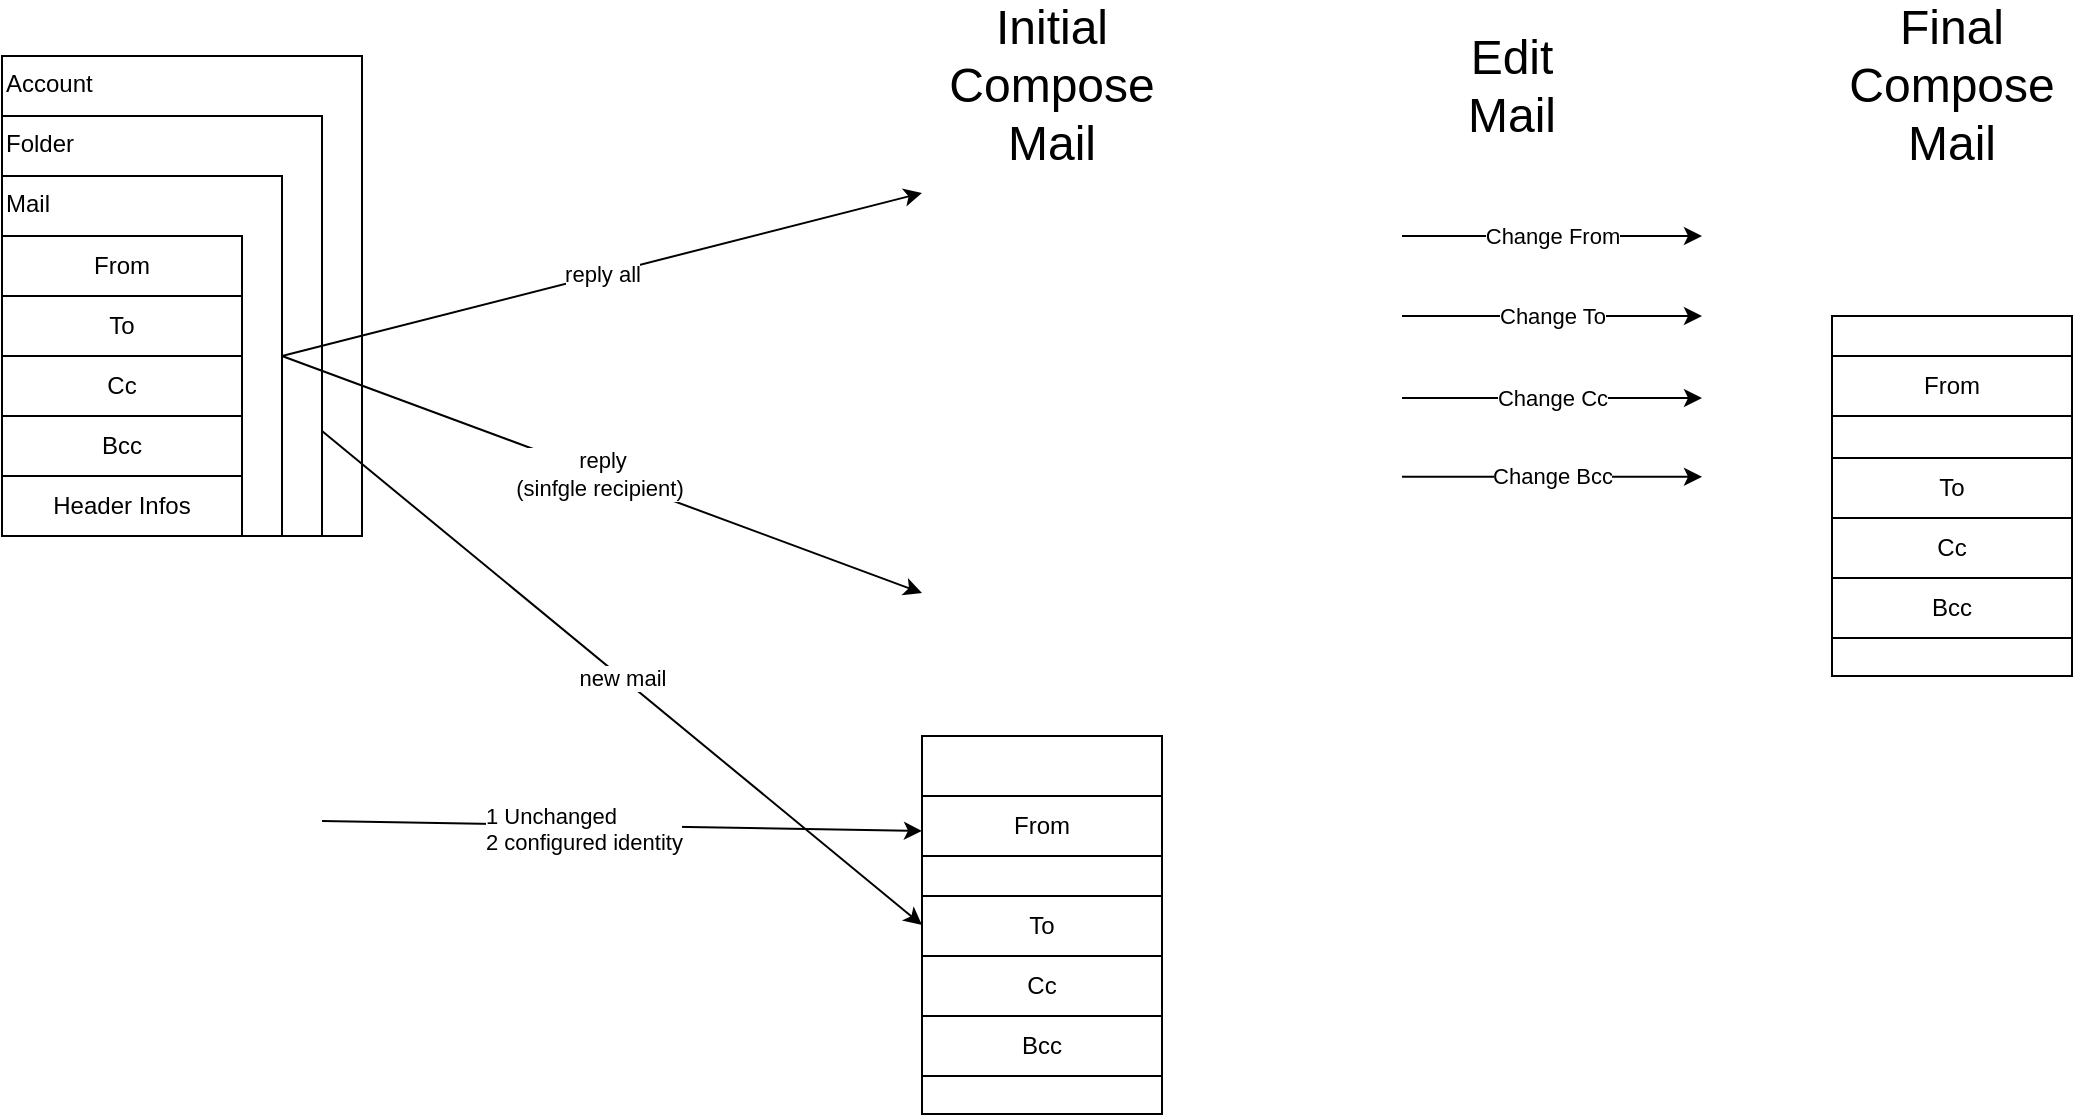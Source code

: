 <mxfile version="24.7.17" pages="2">
  <diagram name="Seite-1" id="TWlw46WBpx_OqOrm2mM5">
    <mxGraphModel dx="1114" dy="701" grid="1" gridSize="10" guides="1" tooltips="1" connect="1" arrows="1" fold="1" page="1" pageScale="1" pageWidth="827" pageHeight="1169" math="0" shadow="0">
      <root>
        <mxCell id="0" />
        <mxCell id="1" parent="0" />
        <mxCell id="ofYrZ5Fs4kSovqnf_Asc-7" value="Account" style="rounded=0;whiteSpace=wrap;html=1;align=left;verticalAlign=top;" parent="1" vertex="1">
          <mxGeometry x="60" y="30" width="180" height="240" as="geometry" />
        </mxCell>
        <mxCell id="ofYrZ5Fs4kSovqnf_Asc-6" value="Folder" style="rounded=0;whiteSpace=wrap;html=1;align=left;verticalAlign=top;" parent="1" vertex="1">
          <mxGeometry x="60" y="60" width="160" height="210" as="geometry" />
        </mxCell>
        <mxCell id="ofYrZ5Fs4kSovqnf_Asc-16" value="Mail" style="rounded=0;whiteSpace=wrap;html=1;align=left;verticalAlign=top;" parent="1" vertex="1">
          <mxGeometry x="60" y="90" width="140" height="180" as="geometry" />
        </mxCell>
        <mxCell id="ofYrZ5Fs4kSovqnf_Asc-1" value="From" style="rounded=0;whiteSpace=wrap;html=1;" parent="1" vertex="1">
          <mxGeometry x="60" y="120" width="120" height="30" as="geometry" />
        </mxCell>
        <mxCell id="ofYrZ5Fs4kSovqnf_Asc-2" value="To" style="rounded=0;whiteSpace=wrap;html=1;" parent="1" vertex="1">
          <mxGeometry x="60" y="150" width="120" height="30" as="geometry" />
        </mxCell>
        <mxCell id="ofYrZ5Fs4kSovqnf_Asc-3" value="Cc" style="rounded=0;whiteSpace=wrap;html=1;" parent="1" vertex="1">
          <mxGeometry x="60" y="180" width="120" height="30" as="geometry" />
        </mxCell>
        <mxCell id="ofYrZ5Fs4kSovqnf_Asc-4" value="Bcc" style="rounded=0;whiteSpace=wrap;html=1;" parent="1" vertex="1">
          <mxGeometry x="60" y="210" width="120" height="30" as="geometry" />
        </mxCell>
        <mxCell id="ofYrZ5Fs4kSovqnf_Asc-8" value="Header Infos" style="rounded=0;whiteSpace=wrap;html=1;" parent="1" vertex="1">
          <mxGeometry x="60" y="240" width="120" height="30" as="geometry" />
        </mxCell>
        <mxCell id="ofYrZ5Fs4kSovqnf_Asc-9" value="" style="rounded=0;whiteSpace=wrap;html=1;" parent="1" vertex="1">
          <mxGeometry x="520" y="370" width="120" height="189" as="geometry" />
        </mxCell>
        <mxCell id="ofYrZ5Fs4kSovqnf_Asc-11" value="new mail" style="endArrow=classic;html=1;rounded=0;entryX=0;entryY=0.5;entryDx=0;entryDy=0;exitX=1;exitY=0.75;exitDx=0;exitDy=0;" parent="1" source="ofYrZ5Fs4kSovqnf_Asc-6" target="ofYrZ5Fs4kSovqnf_Asc-9" edge="1">
          <mxGeometry width="50" height="50" relative="1" as="geometry">
            <mxPoint x="360" y="499" as="sourcePoint" />
            <mxPoint x="440" y="339" as="targetPoint" />
          </mxGeometry>
        </mxCell>
        <mxCell id="ofYrZ5Fs4kSovqnf_Asc-13" value="reply&lt;br&gt;(sinfgle recipient)&amp;nbsp;" style="endArrow=classic;html=1;rounded=0;entryX=0;entryY=0.5;entryDx=0;entryDy=0;exitX=1;exitY=0.5;exitDx=0;exitDy=0;" parent="1" source="ofYrZ5Fs4kSovqnf_Asc-16" edge="1">
          <mxGeometry width="50" height="50" relative="1" as="geometry">
            <mxPoint x="320" y="299" as="sourcePoint" />
            <mxPoint x="520" y="298.5" as="targetPoint" />
          </mxGeometry>
        </mxCell>
        <mxCell id="ofYrZ5Fs4kSovqnf_Asc-15" value="reply all" style="endArrow=classic;html=1;rounded=0;entryX=0;entryY=0.5;entryDx=0;entryDy=0;exitX=1;exitY=0.5;exitDx=0;exitDy=0;" parent="1" source="ofYrZ5Fs4kSovqnf_Asc-16" edge="1">
          <mxGeometry width="50" height="50" relative="1" as="geometry">
            <mxPoint x="320" y="99" as="sourcePoint" />
            <mxPoint x="520" y="98.5" as="targetPoint" />
          </mxGeometry>
        </mxCell>
        <mxCell id="ofYrZ5Fs4kSovqnf_Asc-17" value="To" style="rounded=0;whiteSpace=wrap;html=1;" parent="1" vertex="1">
          <mxGeometry x="520" y="450" width="120" height="30" as="geometry" />
        </mxCell>
        <mxCell id="ofYrZ5Fs4kSovqnf_Asc-18" value="1 Unchanged&lt;br&gt;&lt;div style=&quot;&quot;&gt;2 configured identity&lt;/div&gt;&lt;div style=&quot;&quot;&gt;&lt;br&gt;&lt;/div&gt;" style="endArrow=classic;html=1;rounded=0;entryX=0;entryY=0.5;entryDx=0;entryDy=0;align=left;" parent="1" edge="1">
          <mxGeometry x="-0.466" y="-9" width="50" height="50" relative="1" as="geometry">
            <mxPoint x="220" y="412.5" as="sourcePoint" />
            <mxPoint x="520" y="417.5" as="targetPoint" />
            <mxPoint as="offset" />
          </mxGeometry>
        </mxCell>
        <mxCell id="ofYrZ5Fs4kSovqnf_Asc-19" value="Initial&lt;br&gt;Compose Mail" style="text;html=1;strokeColor=none;fillColor=none;align=center;verticalAlign=middle;whiteSpace=wrap;rounded=0;fontSize=24;" parent="1" vertex="1">
          <mxGeometry x="530" y="10" width="110" height="70" as="geometry" />
        </mxCell>
        <mxCell id="ofYrZ5Fs4kSovqnf_Asc-20" value="Edit&lt;br&gt;Mail" style="text;html=1;strokeColor=none;fillColor=none;align=center;verticalAlign=middle;whiteSpace=wrap;rounded=0;fontSize=24;" parent="1" vertex="1">
          <mxGeometry x="760" y="10" width="110" height="70" as="geometry" />
        </mxCell>
        <mxCell id="ofYrZ5Fs4kSovqnf_Asc-21" value="Final&lt;br&gt;Compose Mail" style="text;html=1;strokeColor=none;fillColor=none;align=center;verticalAlign=middle;whiteSpace=wrap;rounded=0;fontSize=24;" parent="1" vertex="1">
          <mxGeometry x="980" y="10" width="110" height="70" as="geometry" />
        </mxCell>
        <mxCell id="ofYrZ5Fs4kSovqnf_Asc-22" value="Change To" style="endArrow=classic;html=1;rounded=0;" parent="1" edge="1">
          <mxGeometry width="50" height="50" relative="1" as="geometry">
            <mxPoint x="760" y="160" as="sourcePoint" />
            <mxPoint x="910" y="160" as="targetPoint" />
          </mxGeometry>
        </mxCell>
        <mxCell id="ofYrZ5Fs4kSovqnf_Asc-23" value="Change Cc" style="endArrow=classic;html=1;rounded=0;" parent="1" edge="1">
          <mxGeometry width="50" height="50" relative="1" as="geometry">
            <mxPoint x="760" y="201" as="sourcePoint" />
            <mxPoint x="910" y="201" as="targetPoint" />
          </mxGeometry>
        </mxCell>
        <mxCell id="ofYrZ5Fs4kSovqnf_Asc-24" value="Change Bcc" style="endArrow=classic;html=1;rounded=0;" parent="1" edge="1">
          <mxGeometry width="50" height="50" relative="1" as="geometry">
            <mxPoint x="760" y="240.41" as="sourcePoint" />
            <mxPoint x="910" y="240.41" as="targetPoint" />
          </mxGeometry>
        </mxCell>
        <mxCell id="ofYrZ5Fs4kSovqnf_Asc-25" value="" style="rounded=0;whiteSpace=wrap;html=1;" parent="1" vertex="1">
          <mxGeometry x="975" y="160" width="120" height="180" as="geometry" />
        </mxCell>
        <mxCell id="ofYrZ5Fs4kSovqnf_Asc-26" value="To" style="rounded=0;whiteSpace=wrap;html=1;" parent="1" vertex="1">
          <mxGeometry x="975" y="231" width="120" height="30" as="geometry" />
        </mxCell>
        <mxCell id="ofYrZ5Fs4kSovqnf_Asc-27" value="Cc" style="rounded=0;whiteSpace=wrap;html=1;" parent="1" vertex="1">
          <mxGeometry x="520" y="480" width="120" height="30" as="geometry" />
        </mxCell>
        <mxCell id="ofYrZ5Fs4kSovqnf_Asc-28" value="Bcc" style="rounded=0;whiteSpace=wrap;html=1;" parent="1" vertex="1">
          <mxGeometry x="520" y="510" width="120" height="30" as="geometry" />
        </mxCell>
        <mxCell id="ofYrZ5Fs4kSovqnf_Asc-29" value="Cc" style="rounded=0;whiteSpace=wrap;html=1;" parent="1" vertex="1">
          <mxGeometry x="975" y="261" width="120" height="30" as="geometry" />
        </mxCell>
        <mxCell id="ofYrZ5Fs4kSovqnf_Asc-30" value="Bcc" style="rounded=0;whiteSpace=wrap;html=1;" parent="1" vertex="1">
          <mxGeometry x="975" y="291" width="120" height="30" as="geometry" />
        </mxCell>
        <mxCell id="ofYrZ5Fs4kSovqnf_Asc-33" value="From" style="rounded=0;whiteSpace=wrap;html=1;" parent="1" vertex="1">
          <mxGeometry x="520" y="400" width="120" height="30" as="geometry" />
        </mxCell>
        <mxCell id="ofYrZ5Fs4kSovqnf_Asc-34" value="From" style="rounded=0;whiteSpace=wrap;html=1;" parent="1" vertex="1">
          <mxGeometry x="975" y="180" width="120" height="30" as="geometry" />
        </mxCell>
        <mxCell id="rctedKlTucAQ27yKR5pu-1" value="Change From" style="endArrow=classic;html=1;rounded=0;" edge="1" parent="1">
          <mxGeometry width="50" height="50" relative="1" as="geometry">
            <mxPoint x="760" y="120" as="sourcePoint" />
            <mxPoint x="910" y="120" as="targetPoint" />
          </mxGeometry>
        </mxCell>
      </root>
    </mxGraphModel>
  </diagram>
  <diagram id="dCO_NJq7pbXLf-h05g3x" name="Seite-2">
    <mxGraphModel dx="1114" dy="701" grid="1" gridSize="10" guides="1" tooltips="1" connect="1" arrows="1" fold="1" page="1" pageScale="1" pageWidth="827" pageHeight="1169" math="0" shadow="0">
      <root>
        <mxCell id="0" />
        <mxCell id="1" parent="0" />
        <mxCell id="MnN1jMmCk5FKW969nDbl-4" value="" style="edgeStyle=orthogonalEdgeStyle;rounded=0;orthogonalLoop=1;jettySize=auto;html=1;" parent="1" source="MnN1jMmCk5FKW969nDbl-38" target="MnN1jMmCk5FKW969nDbl-2" edge="1">
          <mxGeometry relative="1" as="geometry">
            <mxPoint x="80" y="30" as="sourcePoint" />
          </mxGeometry>
        </mxCell>
        <mxCell id="MnN1jMmCk5FKW969nDbl-6" value="Yes" style="edgeStyle=orthogonalEdgeStyle;rounded=0;orthogonalLoop=1;jettySize=auto;html=1;entryX=0.5;entryY=0;entryDx=0;entryDy=0;entryPerimeter=0;" parent="1" source="MnN1jMmCk5FKW969nDbl-2" target="MnN1jMmCk5FKW969nDbl-14" edge="1">
          <mxGeometry relative="1" as="geometry">
            <mxPoint x="80" y="280" as="targetPoint" />
          </mxGeometry>
        </mxCell>
        <mxCell id="MnN1jMmCk5FKW969nDbl-8" value="No" style="edgeStyle=orthogonalEdgeStyle;rounded=0;orthogonalLoop=1;jettySize=auto;html=1;entryX=0.5;entryY=0;entryDx=0;entryDy=0;" parent="1" source="MnN1jMmCk5FKW969nDbl-2" target="MnN1jMmCk5FKW969nDbl-32" edge="1">
          <mxGeometry x="-0.942" relative="1" as="geometry">
            <mxPoint x="720" y="603.333" as="targetPoint" />
            <mxPoint as="offset" />
          </mxGeometry>
        </mxCell>
        <mxCell id="MnN1jMmCk5FKW969nDbl-2" value="config&lt;br style=&quot;font-size: 11px;&quot;&gt;present for&lt;br style=&quot;font-size: 11px;&quot;&gt;account?" style="whiteSpace=wrap;html=1;fontSize=11;strokeWidth=2;shape=mxgraph.flowchart.decision;" parent="1" vertex="1">
          <mxGeometry x="40" y="120" width="80" height="80" as="geometry" />
        </mxCell>
        <mxCell id="MnN1jMmCk5FKW969nDbl-17" value="Yes" style="edgeStyle=orthogonalEdgeStyle;rounded=0;orthogonalLoop=1;jettySize=auto;html=1;entryX=0.5;entryY=0;entryDx=0;entryDy=0;" parent="1" source="MnN1jMmCk5FKW969nDbl-14" target="MnN1jMmCk5FKW969nDbl-18" edge="1">
          <mxGeometry relative="1" as="geometry">
            <mxPoint x="80" y="410" as="targetPoint" />
          </mxGeometry>
        </mxCell>
        <mxCell id="MnN1jMmCk5FKW969nDbl-20" value="No" style="edgeStyle=orthogonalEdgeStyle;rounded=0;orthogonalLoop=1;jettySize=auto;html=1;entryX=0;entryY=0.5;entryDx=0;entryDy=0;" parent="1" source="MnN1jMmCk5FKW969nDbl-14" target="MnN1jMmCk5FKW969nDbl-21" edge="1">
          <mxGeometry relative="1" as="geometry">
            <mxPoint x="180" y="320" as="targetPoint" />
          </mxGeometry>
        </mxCell>
        <mxCell id="MnN1jMmCk5FKW969nDbl-14" value="detectable&lt;br style=&quot;font-size: 5px;&quot;&gt;identity found in&amp;nbsp;&lt;br style=&quot;font-size: 5px;&quot;&gt;orig. recipients&amp;nbsp;&lt;span style=&quot;background-color: initial; font-size: 5px;&quot;&gt;&lt;b&gt;and&lt;/b&gt;&lt;/span&gt;&lt;div style=&quot;font-size: 5px;&quot;&gt;replyFromRecipient&lt;br style=&quot;font-size: 5px;&quot;&gt;set for account&lt;br style=&quot;font-size: 5px;&quot;&gt;&lt;b&gt;and&lt;/b&gt;&amp;nbsp;is new&lt;br style=&quot;font-size: 5px;&quot;&gt;compose&lt;br style=&quot;font-size: 5px;&quot;&gt;window&lt;/div&gt;" style="whiteSpace=wrap;html=1;fontSize=5;strokeWidth=2;shape=mxgraph.flowchart.decision;" parent="1" vertex="1">
          <mxGeometry x="40" y="280" width="80" height="80" as="geometry" />
        </mxCell>
        <mxCell id="MnN1jMmCk5FKW969nDbl-41" value="" style="edgeStyle=orthogonalEdgeStyle;rounded=0;orthogonalLoop=1;jettySize=auto;html=1;entryX=0.5;entryY=0;entryDx=0;entryDy=0;entryPerimeter=0;exitX=0.5;exitY=1;exitDx=0;exitDy=0;" parent="1" source="MnN1jMmCk5FKW969nDbl-18" target="MnN1jMmCk5FKW969nDbl-39" edge="1">
          <mxGeometry relative="1" as="geometry">
            <mxPoint x="80" y="550" as="targetPoint" />
          </mxGeometry>
        </mxCell>
        <mxCell id="MnN1jMmCk5FKW969nDbl-18" value="Use detected identity from original recipients as sender-identity" style="rounded=1;whiteSpace=wrap;html=1;absoluteArcSize=1;arcSize=14;strokeWidth=2;" parent="1" vertex="1">
          <mxGeometry x="20" y="420" width="120" height="60" as="geometry" />
        </mxCell>
        <mxCell id="MnN1jMmCk5FKW969nDbl-27" value="Yes" style="edgeStyle=orthogonalEdgeStyle;rounded=0;orthogonalLoop=1;jettySize=auto;html=1;" parent="1" source="MnN1jMmCk5FKW969nDbl-19" target="MnN1jMmCk5FKW969nDbl-26" edge="1">
          <mxGeometry relative="1" as="geometry" />
        </mxCell>
        <mxCell id="MnN1jMmCk5FKW969nDbl-31" value="No" style="edgeStyle=orthogonalEdgeStyle;rounded=0;orthogonalLoop=1;jettySize=auto;html=1;" parent="1" source="MnN1jMmCk5FKW969nDbl-19" target="MnN1jMmCk5FKW969nDbl-29" edge="1">
          <mxGeometry relative="1" as="geometry" />
        </mxCell>
        <mxCell id="MnN1jMmCk5FKW969nDbl-19" value="&amp;nbsp;alias of detectable&lt;br&gt;identity found in&amp;nbsp;&lt;br&gt;recipients?" style="whiteSpace=wrap;html=1;fontSize=7;strokeWidth=2;shape=mxgraph.flowchart.decision;" parent="1" vertex="1">
          <mxGeometry x="359" y="280" width="80" height="80" as="geometry" />
        </mxCell>
        <mxCell id="MnN1jMmCk5FKW969nDbl-24" value="Yes" style="edgeStyle=orthogonalEdgeStyle;rounded=0;orthogonalLoop=1;jettySize=auto;html=1;" parent="1" source="MnN1jMmCk5FKW969nDbl-21" target="MnN1jMmCk5FKW969nDbl-23" edge="1">
          <mxGeometry relative="1" as="geometry" />
        </mxCell>
        <mxCell id="MnN1jMmCk5FKW969nDbl-25" value="No" style="edgeStyle=orthogonalEdgeStyle;rounded=0;orthogonalLoop=1;jettySize=auto;html=1;" parent="1" source="MnN1jMmCk5FKW969nDbl-21" target="MnN1jMmCk5FKW969nDbl-19" edge="1">
          <mxGeometry relative="1" as="geometry" />
        </mxCell>
        <mxCell id="MnN1jMmCk5FKW969nDbl-21" value="Explicit sender-Identity defined for account?" style="whiteSpace=wrap;html=1;fontSize=8;strokeWidth=2;shape=mxgraph.flowchart.decision;" parent="1" vertex="1">
          <mxGeometry x="200" y="280" width="80" height="80" as="geometry" />
        </mxCell>
        <mxCell id="MnN1jMmCk5FKW969nDbl-43" value="" style="edgeStyle=orthogonalEdgeStyle;rounded=0;orthogonalLoop=1;jettySize=auto;html=1;entryX=0.5;entryY=0;entryDx=0;entryDy=0;entryPerimeter=0;exitX=0.5;exitY=1;exitDx=0;exitDy=0;" parent="1" source="MnN1jMmCk5FKW969nDbl-23" target="MnN1jMmCk5FKW969nDbl-39" edge="1">
          <mxGeometry relative="1" as="geometry">
            <mxPoint x="220" y="590" as="targetPoint" />
          </mxGeometry>
        </mxCell>
        <mxCell id="MnN1jMmCk5FKW969nDbl-23" value="Use explicit sender-identity for account" style="whiteSpace=wrap;html=1;rounded=1;absoluteArcSize=1;arcSize=14;strokeWidth=2;" parent="1" vertex="1">
          <mxGeometry x="180" y="420" width="120" height="60" as="geometry" />
        </mxCell>
        <mxCell id="MnN1jMmCk5FKW969nDbl-47" value="" style="edgeStyle=orthogonalEdgeStyle;rounded=0;orthogonalLoop=1;jettySize=auto;html=1;entryX=0.5;entryY=0;entryDx=0;entryDy=0;entryPerimeter=0;exitX=0.5;exitY=1;exitDx=0;exitDy=0;" parent="1" source="MnN1jMmCk5FKW969nDbl-26" target="MnN1jMmCk5FKW969nDbl-39" edge="1">
          <mxGeometry relative="1" as="geometry">
            <mxPoint x="374" y="560" as="targetPoint" />
          </mxGeometry>
        </mxCell>
        <mxCell id="MnN1jMmCk5FKW969nDbl-26" value="Use detected identitiy &quot;by aliases&quot; as sender-identity" style="whiteSpace=wrap;html=1;fontSize=12;rounded=1;absoluteArcSize=1;arcSize=14;strokeWidth=2;" parent="1" vertex="1">
          <mxGeometry x="339" y="420" width="120" height="60" as="geometry" />
        </mxCell>
        <mxCell id="MnN1jMmCk5FKW969nDbl-28" value="Yes" style="edgeStyle=orthogonalEdgeStyle;rounded=0;orthogonalLoop=1;jettySize=auto;html=1;entryX=0.5;entryY=0;entryDx=0;entryDy=0;" parent="1" source="MnN1jMmCk5FKW969nDbl-29" target="MnN1jMmCk5FKW969nDbl-30" edge="1">
          <mxGeometry relative="1" as="geometry">
            <mxPoint x="540" y="410" as="targetPoint" />
          </mxGeometry>
        </mxCell>
        <mxCell id="MnN1jMmCk5FKW969nDbl-33" value="No" style="edgeStyle=orthogonalEdgeStyle;rounded=0;orthogonalLoop=1;jettySize=auto;html=1;entryX=0.5;entryY=0;entryDx=0;entryDy=0;" parent="1" source="MnN1jMmCk5FKW969nDbl-29" target="MnN1jMmCk5FKW969nDbl-32" edge="1">
          <mxGeometry x="-0.809" relative="1" as="geometry">
            <mxPoint as="offset" />
          </mxGeometry>
        </mxCell>
        <mxCell id="MnN1jMmCk5FKW969nDbl-29" value="detectable&lt;br&gt;identity found in&amp;nbsp;&lt;br&gt;orig. recipients &lt;b&gt;and&lt;/b&gt;&lt;div&gt;replyFromRecipient&lt;br style=&quot;font-size: 5px;&quot;&gt;set for account&lt;br style=&quot;font-size: 5px;&quot;&gt;(not new window)&lt;/div&gt;" style="whiteSpace=wrap;html=1;fontSize=5;strokeWidth=2;shape=mxgraph.flowchart.decision;" parent="1" vertex="1">
          <mxGeometry x="520" y="280" width="80" height="80" as="geometry" />
        </mxCell>
        <mxCell id="MnN1jMmCk5FKW969nDbl-49" value="" style="edgeStyle=orthogonalEdgeStyle;rounded=0;orthogonalLoop=1;jettySize=auto;html=1;entryX=0.5;entryY=0;entryDx=0;entryDy=0;entryPerimeter=0;exitX=0.5;exitY=1;exitDx=0;exitDy=0;" parent="1" source="MnN1jMmCk5FKW969nDbl-30" target="MnN1jMmCk5FKW969nDbl-39" edge="1">
          <mxGeometry relative="1" as="geometry">
            <mxPoint x="540" y="560" as="targetPoint" />
          </mxGeometry>
        </mxCell>
        <mxCell id="MnN1jMmCk5FKW969nDbl-30" value="Use detected identity from original recipients as sender-identity" style="rounded=1;whiteSpace=wrap;html=1;absoluteArcSize=1;arcSize=14;strokeWidth=2;" parent="1" vertex="1">
          <mxGeometry x="500" y="420" width="120" height="60" as="geometry" />
        </mxCell>
        <mxCell id="MnN1jMmCk5FKW969nDbl-51" value="" style="edgeStyle=orthogonalEdgeStyle;rounded=0;orthogonalLoop=1;jettySize=auto;html=1;entryX=0.5;entryY=0;entryDx=0;entryDy=0;entryPerimeter=0;exitX=0.5;exitY=1;exitDx=0;exitDy=0;" parent="1" source="MnN1jMmCk5FKW969nDbl-32" target="MnN1jMmCk5FKW969nDbl-39" edge="1">
          <mxGeometry relative="1" as="geometry">
            <mxPoint x="720" y="560" as="targetPoint" />
          </mxGeometry>
        </mxCell>
        <mxCell id="MnN1jMmCk5FKW969nDbl-32" value="Use default sender-identity&lt;br&gt;(as chosen by Thunderbird)" style="whiteSpace=wrap;html=1;fontSize=12;rounded=1;absoluteArcSize=1;arcSize=14;strokeWidth=2;" parent="1" vertex="1">
          <mxGeometry x="660" y="420" width="120" height="60" as="geometry" />
        </mxCell>
        <mxCell id="MnN1jMmCk5FKW969nDbl-53" value="Yes" style="edgeStyle=orthogonalEdgeStyle;rounded=0;orthogonalLoop=1;jettySize=auto;html=1;" parent="1" source="MnN1jMmCk5FKW969nDbl-39" target="MnN1jMmCk5FKW969nDbl-52" edge="1">
          <mxGeometry relative="1" as="geometry" />
        </mxCell>
        <mxCell id="MnN1jMmCk5FKW969nDbl-55" value="No" style="edgeStyle=orthogonalEdgeStyle;rounded=0;orthogonalLoop=1;jettySize=auto;html=1;" parent="1" source="MnN1jMmCk5FKW969nDbl-39" target="MnN1jMmCk5FKW969nDbl-54" edge="1">
          <mxGeometry x="-0.775" relative="1" as="geometry">
            <mxPoint as="offset" />
          </mxGeometry>
        </mxCell>
        <mxCell id="MnN1jMmCk5FKW969nDbl-39" value="keepRecipientAddress&lt;br&gt;set for chosen identity?" style="strokeWidth=2;html=1;shape=mxgraph.flowchart.decision;whiteSpace=wrap;fontSize=7;" parent="1" vertex="1">
          <mxGeometry x="30" y="590" width="100" height="100" as="geometry" />
        </mxCell>
        <mxCell id="MnN1jMmCk5FKW969nDbl-57" value="" style="edgeStyle=orthogonalEdgeStyle;rounded=0;orthogonalLoop=1;jettySize=auto;html=1;exitX=0.5;exitY=1;exitDx=0;exitDy=0;" parent="1" source="MnN1jMmCk5FKW969nDbl-52" target="MnN1jMmCk5FKW969nDbl-54" edge="1">
          <mxGeometry relative="1" as="geometry">
            <mxPoint x="260" y="771.0" as="targetPoint" />
          </mxGeometry>
        </mxCell>
        <mxCell id="MnN1jMmCk5FKW969nDbl-52" value="use first orig. recepient address as &quot;from&quot;-entry" style="whiteSpace=wrap;html=1;fontSize=7;strokeWidth=2;rounded=1;absoluteArcSize=1;arcSize=14;" parent="1" vertex="1">
          <mxGeometry x="180" y="610" width="120" height="60" as="geometry" />
        </mxCell>
        <mxCell id="MnN1jMmCk5FKW969nDbl-59" value="Yes" style="edgeStyle=orthogonalEdgeStyle;rounded=0;orthogonalLoop=1;jettySize=auto;html=1;entryX=0;entryY=0.5;entryDx=0;entryDy=0;entryPerimeter=0;" parent="1" source="MnN1jMmCk5FKW969nDbl-54" target="MnN1jMmCk5FKW969nDbl-60" edge="1">
          <mxGeometry relative="1" as="geometry">
            <mxPoint x="186" y="910.0" as="targetPoint" />
          </mxGeometry>
        </mxCell>
        <mxCell id="MnN1jMmCk5FKW969nDbl-70" value="No" style="edgeStyle=orthogonalEdgeStyle;rounded=0;orthogonalLoop=1;jettySize=auto;html=1;" parent="1" source="MnN1jMmCk5FKW969nDbl-54" target="MnN1jMmCk5FKW969nDbl-69" edge="1">
          <mxGeometry x="-0.704" relative="1" as="geometry">
            <mxPoint as="offset" />
          </mxGeometry>
        </mxCell>
        <mxCell id="MnN1jMmCk5FKW969nDbl-54" value="removeSenderFromRecipients&lt;br style=&quot;font-size: 6px;&quot;&gt;set for chosen identity?" style="strokeWidth=2;html=1;shape=mxgraph.flowchart.decision;whiteSpace=wrap;fontSize=6;" parent="1" vertex="1">
          <mxGeometry x="30" y="790" width="100" height="100" as="geometry" />
        </mxCell>
        <mxCell id="MnN1jMmCk5FKW969nDbl-63" value="Yes" style="edgeStyle=orthogonalEdgeStyle;rounded=0;orthogonalLoop=1;jettySize=auto;html=1;" parent="1" source="MnN1jMmCk5FKW969nDbl-60" target="MnN1jMmCk5FKW969nDbl-62" edge="1">
          <mxGeometry relative="1" as="geometry" />
        </mxCell>
        <mxCell id="MnN1jMmCk5FKW969nDbl-65" value="No" style="edgeStyle=orthogonalEdgeStyle;rounded=0;orthogonalLoop=1;jettySize=auto;html=1;" parent="1" source="MnN1jMmCk5FKW969nDbl-60" target="MnN1jMmCk5FKW969nDbl-64" edge="1">
          <mxGeometry relative="1" as="geometry" />
        </mxCell>
        <mxCell id="MnN1jMmCk5FKW969nDbl-60" value="chosen&lt;br&gt;identity in&amp;nbsp;&lt;br&gt;&quot;to&quot;" style="strokeWidth=2;html=1;shape=mxgraph.flowchart.decision;whiteSpace=wrap;" parent="1" vertex="1">
          <mxGeometry x="190" y="790" width="100" height="100" as="geometry" />
        </mxCell>
        <mxCell id="Dn0Mg6g5TV3J3-UXettb-2" value="" style="edgeStyle=orthogonalEdgeStyle;rounded=0;orthogonalLoop=1;jettySize=auto;html=1;entryX=0.5;entryY=0;entryDx=0;entryDy=0;" edge="1" parent="1" source="MnN1jMmCk5FKW969nDbl-62" target="MnN1jMmCk5FKW969nDbl-69">
          <mxGeometry relative="1" as="geometry">
            <mxPoint x="96" y="960" as="targetPoint" />
          </mxGeometry>
        </mxCell>
        <mxCell id="MnN1jMmCk5FKW969nDbl-62" value="Remove chosen sender-identity from &quot;to&quot;-entries" style="whiteSpace=wrap;html=1;strokeWidth=2;rounded=1;absoluteArcSize=1;arcSize=14;" parent="1" vertex="1">
          <mxGeometry x="180" y="950" width="120" height="60" as="geometry" />
        </mxCell>
        <mxCell id="MnN1jMmCk5FKW969nDbl-67" value="Yes" style="edgeStyle=orthogonalEdgeStyle;rounded=0;orthogonalLoop=1;jettySize=auto;html=1;entryX=0.5;entryY=0;entryDx=0;entryDy=0;" parent="1" source="MnN1jMmCk5FKW969nDbl-64" target="MnN1jMmCk5FKW969nDbl-68" edge="1">
          <mxGeometry relative="1" as="geometry">
            <mxPoint x="399" y="1000" as="targetPoint" />
          </mxGeometry>
        </mxCell>
        <mxCell id="MnN1jMmCk5FKW969nDbl-64" value="chosen&lt;br&gt;identity in&amp;nbsp;&lt;br&gt;&quot;cc&quot;" style="strokeWidth=2;html=1;shape=mxgraph.flowchart.decision;whiteSpace=wrap;" parent="1" vertex="1">
          <mxGeometry x="349" y="790" width="100" height="100" as="geometry" />
        </mxCell>
        <mxCell id="MnN1jMmCk5FKW969nDbl-68" value="Remove chosen sender-identity from &quot;cc&quot;-entries" style="whiteSpace=wrap;html=1;strokeWidth=2;rounded=1;absoluteArcSize=1;arcSize=14;" parent="1" vertex="1">
          <mxGeometry x="339" y="1010" width="120" height="60" as="geometry" />
        </mxCell>
        <mxCell id="MnN1jMmCk5FKW969nDbl-69" value="use new sender-identity and other entries (if modified)" style="whiteSpace=wrap;html=1;fontSize=12;strokeWidth=2;rounded=1;absoluteArcSize=1;arcSize=14;" parent="1" vertex="1">
          <mxGeometry x="20" y="1100" width="120" height="60" as="geometry" />
        </mxCell>
        <mxCell id="_dimPcUMpfP3j_Ia5tK0-2" value="" style="edgeStyle=orthogonalEdgeStyle;rounded=0;orthogonalLoop=1;jettySize=auto;html=1;" parent="1" target="MnN1jMmCk5FKW969nDbl-38" edge="1">
          <mxGeometry relative="1" as="geometry">
            <mxPoint x="80" y="30" as="sourcePoint" />
            <mxPoint x="80" y="120" as="targetPoint" />
          </mxGeometry>
        </mxCell>
        <mxCell id="MnN1jMmCk5FKW969nDbl-38" value="Compose&lt;div&gt;Window&lt;/div&gt;&lt;div&gt;Changed&lt;/div&gt;" style="strokeWidth=2;html=1;shape=mxgraph.flowchart.start_1;whiteSpace=wrap;" parent="1" vertex="1">
          <mxGeometry x="30" y="20" width="100" height="60" as="geometry" />
        </mxCell>
        <mxCell id="Dn0Mg6g5TV3J3-UXettb-3" value="" style="edgeStyle=orthogonalEdgeStyle;rounded=0;orthogonalLoop=1;jettySize=auto;html=1;exitX=0;exitY=0.5;exitDx=0;exitDy=0;" edge="1" parent="1" source="MnN1jMmCk5FKW969nDbl-68" target="MnN1jMmCk5FKW969nDbl-69">
          <mxGeometry relative="1" as="geometry">
            <mxPoint x="308" y="1040" as="sourcePoint" />
            <mxPoint x="212" y="1180" as="targetPoint" />
          </mxGeometry>
        </mxCell>
        <mxCell id="Dn0Mg6g5TV3J3-UXettb-4" value="Also use &quot;detected&quot; identity if no alias matches for another identity after editing" style="shape=callout;whiteSpace=wrap;html=1;perimeter=calloutPerimeter;position2=0.42;" vertex="1" parent="1">
          <mxGeometry x="522" y="190" width="120" height="100" as="geometry" />
        </mxCell>
      </root>
    </mxGraphModel>
  </diagram>
</mxfile>
